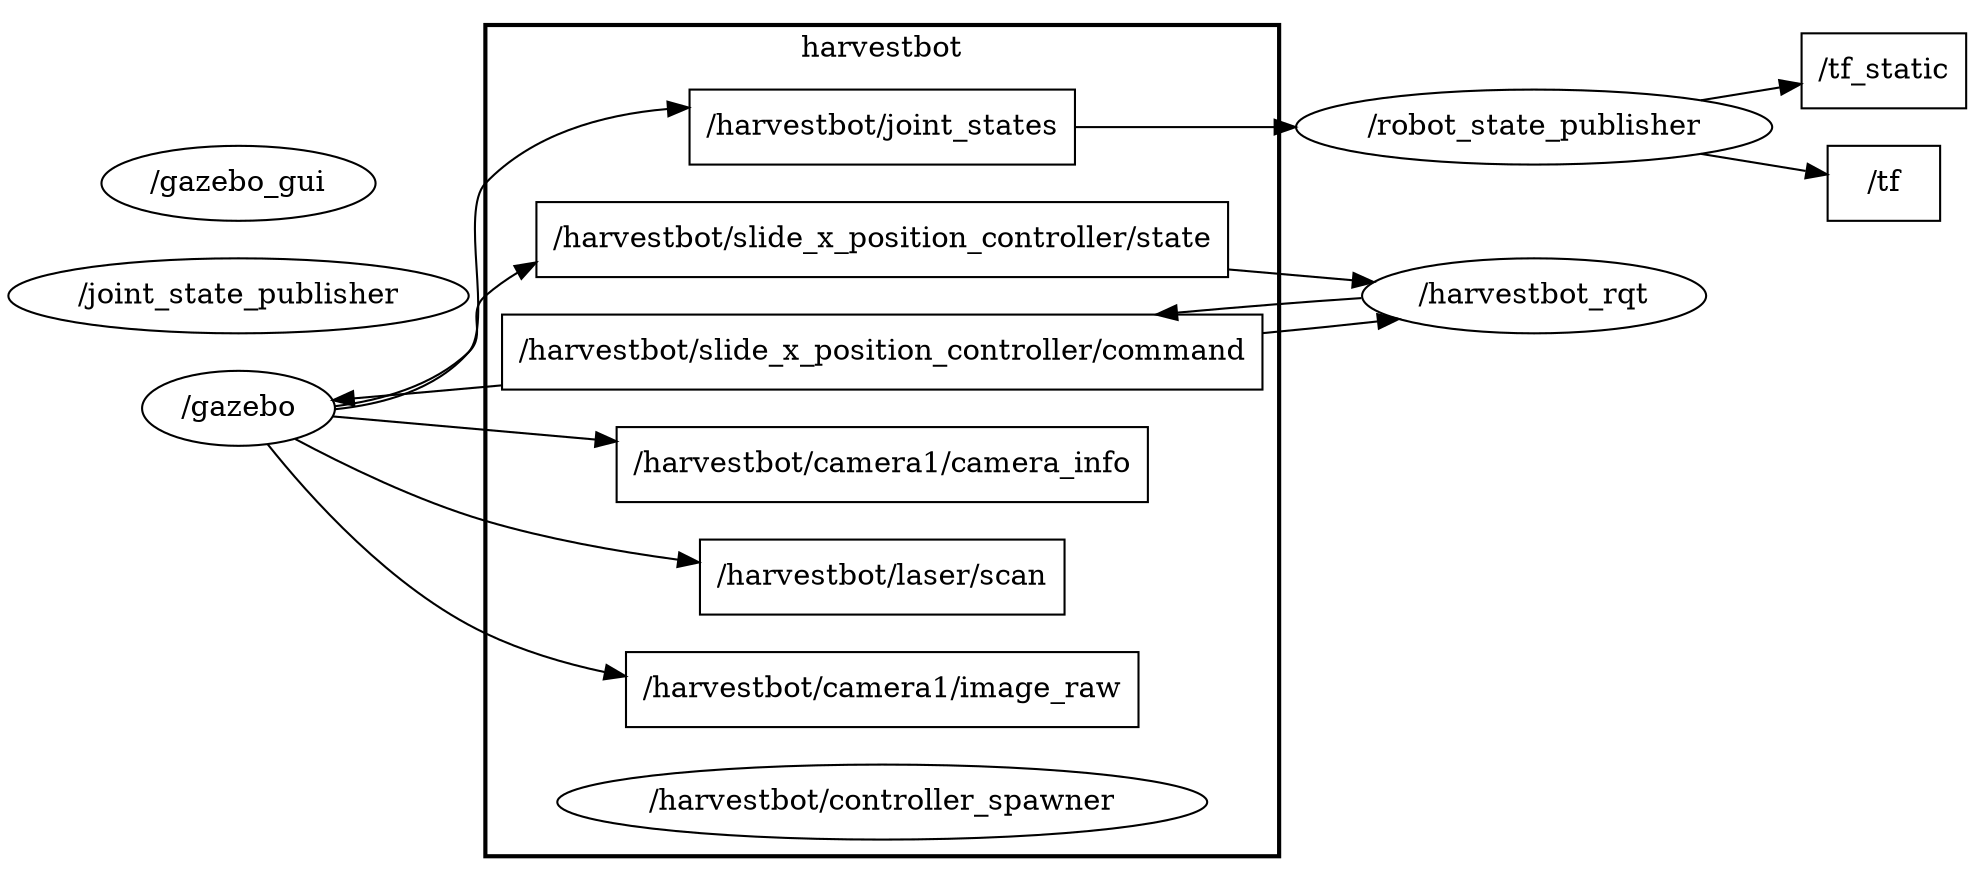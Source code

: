digraph graphname {
	graph [bb="0,0,749.27,415",
		compound=True,
		rank=same,
		rankdir=LR,
		ranksep=0.2
	];
	node [label="\N"];
	subgraph cluster_harvestbot {
		graph [bb="182.18,8,485.18,407",
			compound=True,
			label=harvestbot,
			lheight=0.21,
			lp="333.68,395.5",
			lwidth=0.79,
			rank=same,
			rankdir=LR,
			ranksep=0.2,
			style=bold
		];
		t___harvestbot__joint_states		 [URL=topic_3A__harvestbot__joint_states,
			height=0.5,
			label="/harvestbot/joint_states",
			pos="333.68,358",
			shape=box,
			tooltip="topic:/harvestbot/joint_states",
			width=1.9722];
		t___harvestbot__slide_x_position_controller__state		 [URL=topic_3A__harvestbot__slide_x_position_controller__state,
			height=0.5,
			label="/harvestbot/slide_x_position_controller/state",
			pos="333.68,304",
			shape=box,
			tooltip="topic:/harvestbot/slide_x_position_controller/state",
			width=3.5694];
		t___harvestbot__slide_x_position_controller__command		 [URL=topic_3A__harvestbot__slide_x_position_controller__command,
			height=0.5,
			label="/harvestbot/slide_x_position_controller/command",
			pos="333.68,250",
			shape=box,
			tooltip="topic:/harvestbot/slide_x_position_controller/command",
			width=3.9861];
		t___harvestbot__camera1__camera_info		 [URL=topic_3A__harvestbot__camera1__camera_info,
			height=0.5,
			label="/harvestbot/camera1/camera_info",
			pos="333.68,196",
			shape=box,
			tooltip="topic:/harvestbot/camera1/camera_info",
			width=2.7639];
		t___harvestbot__laser__scan		 [URL=topic_3A__harvestbot__laser__scan,
			height=0.5,
			label="/harvestbot/laser/scan",
			pos="333.68,142",
			shape=box,
			tooltip="topic:/harvestbot/laser/scan",
			width=1.8611];
		t___harvestbot__camera1__image_raw		 [URL=topic_3A__harvestbot__camera1__image_raw,
			height=0.5,
			label="/harvestbot/camera1/image_raw",
			pos="333.68,88",
			shape=box,
			tooltip="topic:/harvestbot/camera1/image_raw",
			width=2.6528];
		n___harvestbot__controller_spawner		 [URL=__harvestbot__controller_spawner,
			height=0.5,
			label="/harvestbot/controller_spawner",
			pos="333.68,34",
			shape=ellipse,
			tooltip="/harvestbot/controller_spawner",
			width=3.34];
	}
	t___tf_static	 [URL=topic_3A__tf_static,
		height=0.5,
		label="/tf_static",
		pos="717.27,385",
		shape=box,
		tooltip="topic:/tf_static",
		width=0.88889];
	n___robot_state_publisher	 [URL=__robot_state_publisher,
		height=0.5,
		label="/robot_state_publisher",
		pos="582.23,358",
		shape=ellipse,
		tooltip="/robot_state_publisher",
		width=2.4734];
	t___harvestbot__joint_states -> n___robot_state_publisher	 [penwidth=1,
		pos="e,492.79,358 405,358 429.13,358 456.59,358 482.54,358"];
	n___harvestbot_rqt	 [URL=__harvestbot_rqt,
		height=0.5,
		label="/harvestbot_rqt",
		pos="582.23,277",
		shape=ellipse,
		tooltip="/harvestbot_rqt",
		width=1.7693];
	t___harvestbot__slide_x_position_controller__state -> n___harvestbot_rqt	 [penwidth=1,
		pos="e,522.43,283.44 462.29,290.03 479.54,288.14 496.68,286.26 512.35,284.54"];
	t___harvestbot__slide_x_position_controller__command -> n___harvestbot_rqt	 [penwidth=1,
		pos="e,531.57,266.02 477.39,258.95 492.83,260.76 507.86,262.67 521.46,264.57"];
	n___gazebo	 [URL=__gazebo,
		height=0.5,
		label="/gazebo",
		pos="87.092,223",
		shape=ellipse,
		tooltip="/gazebo",
		width=1.0652];
	t___harvestbot__slide_x_position_controller__command -> n___gazebo	 [penwidth=1,
		pos="e,124.71,227.04 189.99,234.25 170.18,232.06 151.09,229.95 134.91,228.17"];
	t___tf	 [URL=topic_3A__tf,
		height=0.5,
		label="/tf",
		pos="717.27,331",
		shape=box,
		tooltip="topic:/tf",
		width=0.75];
	n___robot_state_publisher -> t___tf_static	 [penwidth=1,
		pos="e,685.06,378.67 645.85,370.71 655.74,372.72 665.75,374.75 674.99,376.62"];
	n___robot_state_publisher -> t___tf	 [penwidth=1,
		pos="e,690.15,336.3 645.85,345.29 657.58,342.91 669.47,340.5 680.05,338.35"];
	n___joint_state_publisher	 [URL=__joint_state_publisher,
		height=0.5,
		label="/joint_state_publisher",
		pos="87.092,277",
		shape=ellipse,
		tooltip="/joint_state_publisher",
		width=2.4192];
	n___gazebo_gui	 [URL=__gazebo_gui,
		height=0.5,
		label="/gazebo_gui",
		pos="87.092,331",
		shape=ellipse,
		tooltip="/gazebo_gui",
		width=1.4985];
	n___harvestbot_rqt -> t___harvestbot__slide_x_position_controller__command	 [penwidth=1,
		pos="e,438.17,268.01 518.45,276.09 497.01,274.35 472.31,271.9 448.13,269.15"];
	n___gazebo -> t___harvestbot__joint_states	 [penwidth=1,
		pos="e,262.55,362.71 125.13,225.42 142.67,228.57 162.33,235.42 174.18,250 185.6,264.03 169.91,317.71 182.18,331 200,350.28 226.5,358.69 252.32,361.76"];
	n___gazebo -> t___harvestbot__slide_x_position_controller__state	 [penwidth=1,
		pos="e,204.97,292.06 124.87,226.59 141.91,230.06 161.22,236.83 174.18,250 182.96,258.92 172.86,268.65 182.18,277 186.45,280.82 191.06,284.18 195.94,287.15"];
	n___gazebo -> t___harvestbot__camera1__camera_info	 [penwidth=1,
		pos="e,233.92,206.9 124.71,218.96 151.14,216.04 188.31,211.94 223.93,208.01"];
	n___gazebo -> t___harvestbot__laser__scan	 [penwidth=1,
		pos="e,266.58,148.86 109.11,208.11 127.53,195.77 155.46,178.73 182.18,169 205.75,160.42 232.42,154.49 256.7,150.43"];
	n___gazebo -> t___harvestbot__camera1__image_raw	 [penwidth=1,
		pos="e,238.16,94.928 97.999,205.52 112.89,181.01 143.46,136.96 182.18,115 196.24,107.03 212.12,101.32 228.16,97.256"];
}

